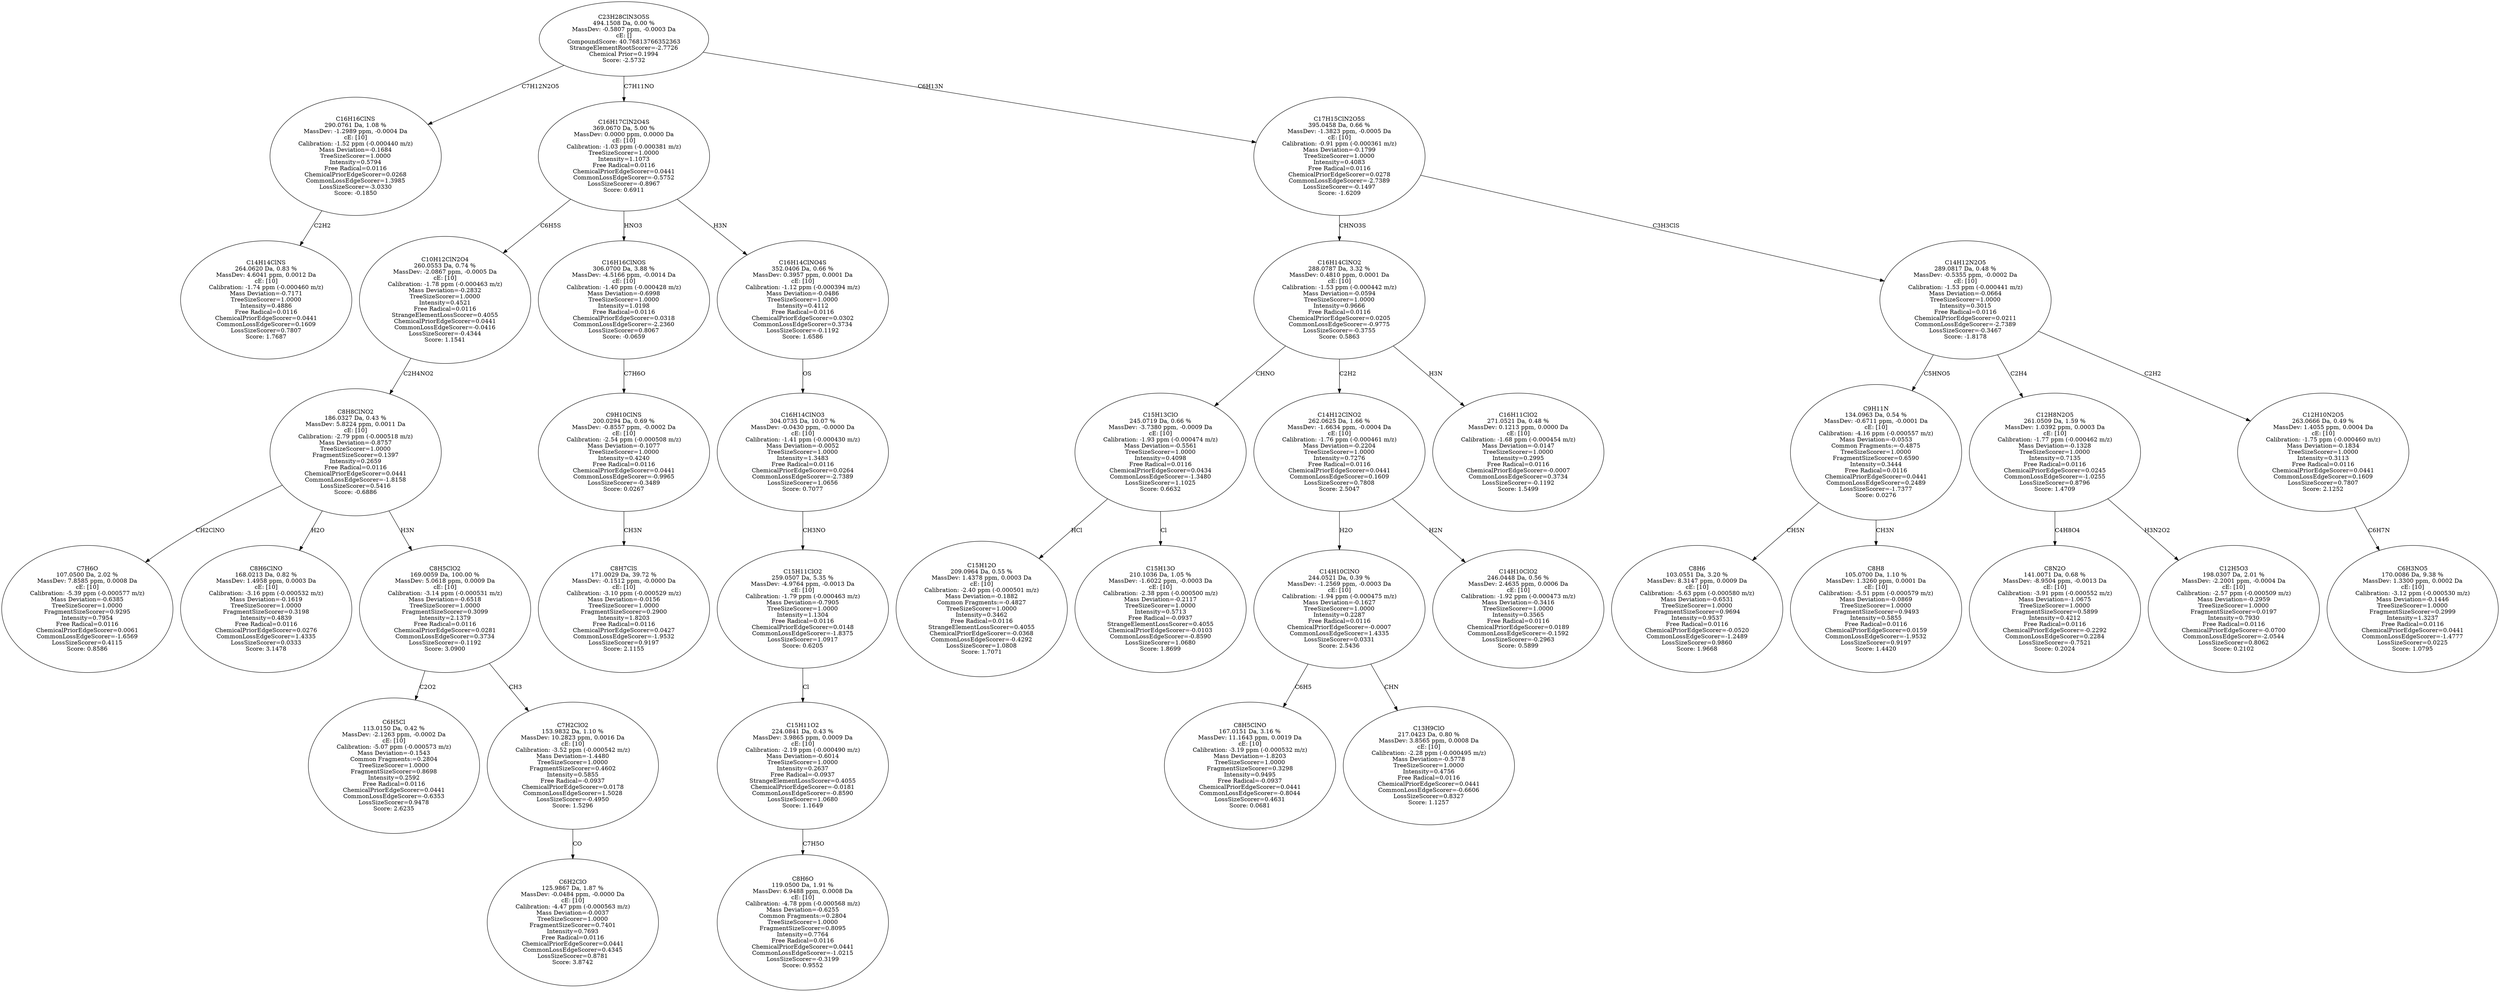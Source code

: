 strict digraph {
v1 [label="C14H14ClNS\n264.0620 Da, 0.83 %\nMassDev: 4.6041 ppm, 0.0012 Da\ncE: [10]\nCalibration: -1.74 ppm (-0.000460 m/z)\nMass Deviation=-0.7171\nTreeSizeScorer=1.0000\nIntensity=0.4886\nFree Radical=0.0116\nChemicalPriorEdgeScorer=0.0441\nCommonLossEdgeScorer=0.1609\nLossSizeScorer=0.7807\nScore: 1.7687"];
v2 [label="C16H16ClNS\n290.0761 Da, 1.08 %\nMassDev: -1.2989 ppm, -0.0004 Da\ncE: [10]\nCalibration: -1.52 ppm (-0.000440 m/z)\nMass Deviation=-0.1684\nTreeSizeScorer=1.0000\nIntensity=0.5794\nFree Radical=0.0116\nChemicalPriorEdgeScorer=0.0268\nCommonLossEdgeScorer=1.3985\nLossSizeScorer=-3.0330\nScore: -0.1850"];
v3 [label="C7H6O\n107.0500 Da, 2.02 %\nMassDev: 7.8585 ppm, 0.0008 Da\ncE: [10]\nCalibration: -5.39 ppm (-0.000577 m/z)\nMass Deviation=-0.6385\nTreeSizeScorer=1.0000\nFragmentSizeScorer=0.9295\nIntensity=0.7954\nFree Radical=0.0116\nChemicalPriorEdgeScorer=0.0061\nCommonLossEdgeScorer=-1.6569\nLossSizeScorer=0.4115\nScore: 0.8586"];
v4 [label="C8H6ClNO\n168.0213 Da, 0.82 %\nMassDev: 1.4958 ppm, 0.0003 Da\ncE: [10]\nCalibration: -3.16 ppm (-0.000532 m/z)\nMass Deviation=-0.1619\nTreeSizeScorer=1.0000\nFragmentSizeScorer=0.3198\nIntensity=0.4839\nFree Radical=0.0116\nChemicalPriorEdgeScorer=0.0276\nCommonLossEdgeScorer=1.4335\nLossSizeScorer=0.0333\nScore: 3.1478"];
v5 [label="C6H5Cl\n113.0150 Da, 0.42 %\nMassDev: -2.1263 ppm, -0.0002 Da\ncE: [10]\nCalibration: -5.07 ppm (-0.000573 m/z)\nMass Deviation=-0.1543\nCommon Fragments:=0.2804\nTreeSizeScorer=1.0000\nFragmentSizeScorer=0.8698\nIntensity=0.2592\nFree Radical=0.0116\nChemicalPriorEdgeScorer=0.0441\nCommonLossEdgeScorer=-0.6353\nLossSizeScorer=0.9478\nScore: 2.6235"];
v6 [label="C6H2ClO\n125.9867 Da, 1.87 %\nMassDev: -0.0484 ppm, -0.0000 Da\ncE: [10]\nCalibration: -4.47 ppm (-0.000563 m/z)\nMass Deviation=-0.0037\nTreeSizeScorer=1.0000\nFragmentSizeScorer=0.7401\nIntensity=0.7693\nFree Radical=0.0116\nChemicalPriorEdgeScorer=0.0441\nCommonLossEdgeScorer=0.4345\nLossSizeScorer=0.8781\nScore: 3.8742"];
v7 [label="C7H2ClO2\n153.9832 Da, 1.10 %\nMassDev: 10.2823 ppm, 0.0016 Da\ncE: [10]\nCalibration: -3.52 ppm (-0.000542 m/z)\nMass Deviation=-1.4480\nTreeSizeScorer=1.0000\nFragmentSizeScorer=0.4602\nIntensity=0.5855\nFree Radical=-0.0937\nChemicalPriorEdgeScorer=0.0178\nCommonLossEdgeScorer=1.5028\nLossSizeScorer=-0.4950\nScore: 1.5296"];
v8 [label="C8H5ClO2\n169.0059 Da, 100.00 %\nMassDev: 5.0618 ppm, 0.0009 Da\ncE: [10]\nCalibration: -3.14 ppm (-0.000531 m/z)\nMass Deviation=-0.6518\nTreeSizeScorer=1.0000\nFragmentSizeScorer=0.3099\nIntensity=2.1379\nFree Radical=0.0116\nChemicalPriorEdgeScorer=0.0281\nCommonLossEdgeScorer=0.3734\nLossSizeScorer=-0.1192\nScore: 3.0900"];
v9 [label="C8H8ClNO2\n186.0327 Da, 0.43 %\nMassDev: 5.8224 ppm, 0.0011 Da\ncE: [10]\nCalibration: -2.79 ppm (-0.000518 m/z)\nMass Deviation=-0.8757\nTreeSizeScorer=1.0000\nFragmentSizeScorer=0.1397\nIntensity=0.2659\nFree Radical=0.0116\nChemicalPriorEdgeScorer=0.0441\nCommonLossEdgeScorer=-1.8158\nLossSizeScorer=0.5416\nScore: -0.6886"];
v10 [label="C10H12ClN2O4\n260.0553 Da, 0.74 %\nMassDev: -2.0867 ppm, -0.0005 Da\ncE: [10]\nCalibration: -1.78 ppm (-0.000463 m/z)\nMass Deviation=-0.2832\nTreeSizeScorer=1.0000\nIntensity=0.4521\nFree Radical=0.0116\nStrangeElementLossScorer=0.4055\nChemicalPriorEdgeScorer=0.0441\nCommonLossEdgeScorer=-0.0416\nLossSizeScorer=-0.4344\nScore: 1.1541"];
v11 [label="C8H7ClS\n171.0029 Da, 39.72 %\nMassDev: -0.1512 ppm, -0.0000 Da\ncE: [10]\nCalibration: -3.10 ppm (-0.000529 m/z)\nMass Deviation=-0.0156\nTreeSizeScorer=1.0000\nFragmentSizeScorer=0.2900\nIntensity=1.8203\nFree Radical=0.0116\nChemicalPriorEdgeScorer=0.0427\nCommonLossEdgeScorer=-1.9532\nLossSizeScorer=0.9197\nScore: 2.1155"];
v12 [label="C9H10ClNS\n200.0294 Da, 0.69 %\nMassDev: -0.8557 ppm, -0.0002 Da\ncE: [10]\nCalibration: -2.54 ppm (-0.000508 m/z)\nMass Deviation=-0.1077\nTreeSizeScorer=1.0000\nIntensity=0.4240\nFree Radical=0.0116\nChemicalPriorEdgeScorer=0.0441\nCommonLossEdgeScorer=-0.9965\nLossSizeScorer=-0.3489\nScore: 0.0267"];
v13 [label="C16H16ClNOS\n306.0700 Da, 3.88 %\nMassDev: -4.5166 ppm, -0.0014 Da\ncE: [10]\nCalibration: -1.40 ppm (-0.000428 m/z)\nMass Deviation=-0.6998\nTreeSizeScorer=1.0000\nIntensity=1.0198\nFree Radical=0.0116\nChemicalPriorEdgeScorer=0.0318\nCommonLossEdgeScorer=-2.2360\nLossSizeScorer=0.8067\nScore: -0.0659"];
v14 [label="C8H6O\n119.0500 Da, 1.91 %\nMassDev: 6.9488 ppm, 0.0008 Da\ncE: [10]\nCalibration: -4.78 ppm (-0.000568 m/z)\nMass Deviation=-0.6255\nCommon Fragments:=0.2804\nTreeSizeScorer=1.0000\nFragmentSizeScorer=0.8095\nIntensity=0.7764\nFree Radical=0.0116\nChemicalPriorEdgeScorer=0.0441\nCommonLossEdgeScorer=-1.0215\nLossSizeScorer=-0.3199\nScore: 0.9552"];
v15 [label="C15H11O2\n224.0841 Da, 0.43 %\nMassDev: 3.9865 ppm, 0.0009 Da\ncE: [10]\nCalibration: -2.19 ppm (-0.000490 m/z)\nMass Deviation=-0.6014\nTreeSizeScorer=1.0000\nIntensity=0.2637\nFree Radical=-0.0937\nStrangeElementLossScorer=0.4055\nChemicalPriorEdgeScorer=-0.0181\nCommonLossEdgeScorer=-0.8590\nLossSizeScorer=1.0680\nScore: 1.1649"];
v16 [label="C15H11ClO2\n259.0507 Da, 5.35 %\nMassDev: -4.9764 ppm, -0.0013 Da\ncE: [10]\nCalibration: -1.79 ppm (-0.000463 m/z)\nMass Deviation=-0.7905\nTreeSizeScorer=1.0000\nIntensity=1.1304\nFree Radical=0.0116\nChemicalPriorEdgeScorer=0.0148\nCommonLossEdgeScorer=-1.8375\nLossSizeScorer=1.0917\nScore: 0.6205"];
v17 [label="C16H14ClNO3\n304.0735 Da, 10.07 %\nMassDev: -0.0430 ppm, -0.0000 Da\ncE: [10]\nCalibration: -1.41 ppm (-0.000430 m/z)\nMass Deviation=-0.0052\nTreeSizeScorer=1.0000\nIntensity=1.3483\nFree Radical=0.0116\nChemicalPriorEdgeScorer=0.0264\nCommonLossEdgeScorer=-2.7389\nLossSizeScorer=1.0656\nScore: 0.7077"];
v18 [label="C16H14ClNO4S\n352.0406 Da, 0.66 %\nMassDev: 0.3957 ppm, 0.0001 Da\ncE: [10]\nCalibration: -1.12 ppm (-0.000394 m/z)\nMass Deviation=-0.0486\nTreeSizeScorer=1.0000\nIntensity=0.4112\nFree Radical=0.0116\nChemicalPriorEdgeScorer=0.0302\nCommonLossEdgeScorer=0.3734\nLossSizeScorer=-0.1192\nScore: 1.6586"];
v19 [label="C16H17ClN2O4S\n369.0670 Da, 5.00 %\nMassDev: 0.0000 ppm, 0.0000 Da\ncE: [10]\nCalibration: -1.03 ppm (-0.000381 m/z)\nTreeSizeScorer=1.0000\nIntensity=1.1073\nFree Radical=0.0116\nChemicalPriorEdgeScorer=0.0441\nCommonLossEdgeScorer=-0.5752\nLossSizeScorer=-0.8967\nScore: 0.6911"];
v20 [label="C15H12O\n209.0964 Da, 0.55 %\nMassDev: 1.4378 ppm, 0.0003 Da\ncE: [10]\nCalibration: -2.40 ppm (-0.000501 m/z)\nMass Deviation=-0.1882\nCommon Fragments:=-0.4827\nTreeSizeScorer=1.0000\nIntensity=0.3462\nFree Radical=0.0116\nStrangeElementLossScorer=0.4055\nChemicalPriorEdgeScorer=-0.0368\nCommonLossEdgeScorer=-0.4292\nLossSizeScorer=1.0808\nScore: 1.7071"];
v21 [label="C15H13O\n210.1036 Da, 1.05 %\nMassDev: -1.6022 ppm, -0.0003 Da\ncE: [10]\nCalibration: -2.38 ppm (-0.000500 m/z)\nMass Deviation=-0.2117\nTreeSizeScorer=1.0000\nIntensity=0.5713\nFree Radical=-0.0937\nStrangeElementLossScorer=0.4055\nChemicalPriorEdgeScorer=-0.0103\nCommonLossEdgeScorer=-0.8590\nLossSizeScorer=1.0680\nScore: 1.8699"];
v22 [label="C15H13ClO\n245.0719 Da, 0.66 %\nMassDev: -3.7380 ppm, -0.0009 Da\ncE: [10]\nCalibration: -1.93 ppm (-0.000474 m/z)\nMass Deviation=-0.5561\nTreeSizeScorer=1.0000\nIntensity=0.4098\nFree Radical=0.0116\nChemicalPriorEdgeScorer=0.0434\nCommonLossEdgeScorer=-1.3480\nLossSizeScorer=1.1025\nScore: 0.6632"];
v23 [label="C8H5ClNO\n167.0151 Da, 3.16 %\nMassDev: 11.1643 ppm, 0.0019 Da\ncE: [10]\nCalibration: -3.19 ppm (-0.000532 m/z)\nMass Deviation=-1.8203\nTreeSizeScorer=1.0000\nFragmentSizeScorer=0.3298\nIntensity=0.9495\nFree Radical=-0.0937\nChemicalPriorEdgeScorer=0.0441\nCommonLossEdgeScorer=-0.8044\nLossSizeScorer=0.4631\nScore: 0.0681"];
v24 [label="C13H9ClO\n217.0423 Da, 0.80 %\nMassDev: 3.8565 ppm, 0.0008 Da\ncE: [10]\nCalibration: -2.28 ppm (-0.000495 m/z)\nMass Deviation=-0.5778\nTreeSizeScorer=1.0000\nIntensity=0.4756\nFree Radical=0.0116\nChemicalPriorEdgeScorer=0.0441\nCommonLossEdgeScorer=-0.6606\nLossSizeScorer=0.8327\nScore: 1.1257"];
v25 [label="C14H10ClNO\n244.0521 Da, 0.39 %\nMassDev: -1.2569 ppm, -0.0003 Da\ncE: [10]\nCalibration: -1.94 ppm (-0.000475 m/z)\nMass Deviation=-0.1627\nTreeSizeScorer=1.0000\nIntensity=0.2287\nFree Radical=0.0116\nChemicalPriorEdgeScorer=-0.0007\nCommonLossEdgeScorer=1.4335\nLossSizeScorer=0.0331\nScore: 2.5436"];
v26 [label="C14H10ClO2\n246.0448 Da, 0.56 %\nMassDev: 2.4635 ppm, 0.0006 Da\ncE: [10]\nCalibration: -1.92 ppm (-0.000473 m/z)\nMass Deviation=-0.3416\nTreeSizeScorer=1.0000\nIntensity=0.3565\nFree Radical=0.0116\nChemicalPriorEdgeScorer=0.0189\nCommonLossEdgeScorer=-0.1592\nLossSizeScorer=-0.2963\nScore: 0.5899"];
v27 [label="C14H12ClNO2\n262.0625 Da, 1.66 %\nMassDev: -1.6634 ppm, -0.0004 Da\ncE: [10]\nCalibration: -1.76 ppm (-0.000461 m/z)\nMass Deviation=-0.2204\nTreeSizeScorer=1.0000\nIntensity=0.7276\nFree Radical=0.0116\nChemicalPriorEdgeScorer=0.0441\nCommonLossEdgeScorer=0.1609\nLossSizeScorer=0.7808\nScore: 2.5047"];
v28 [label="C16H11ClO2\n271.0521 Da, 0.48 %\nMassDev: 0.1213 ppm, 0.0000 Da\ncE: [10]\nCalibration: -1.68 ppm (-0.000454 m/z)\nMass Deviation=-0.0147\nTreeSizeScorer=1.0000\nIntensity=0.2995\nFree Radical=0.0116\nChemicalPriorEdgeScorer=-0.0007\nCommonLossEdgeScorer=0.3734\nLossSizeScorer=-0.1192\nScore: 1.5499"];
v29 [label="C16H14ClNO2\n288.0787 Da, 3.32 %\nMassDev: 0.4810 ppm, 0.0001 Da\ncE: [10]\nCalibration: -1.53 ppm (-0.000442 m/z)\nMass Deviation=-0.0594\nTreeSizeScorer=1.0000\nIntensity=0.9666\nFree Radical=0.0116\nChemicalPriorEdgeScorer=0.0205\nCommonLossEdgeScorer=-0.9775\nLossSizeScorer=-0.3755\nScore: 0.5863"];
v30 [label="C8H6\n103.0551 Da, 3.20 %\nMassDev: 8.3147 ppm, 0.0009 Da\ncE: [10]\nCalibration: -5.63 ppm (-0.000580 m/z)\nMass Deviation=-0.6531\nTreeSizeScorer=1.0000\nFragmentSizeScorer=0.9694\nIntensity=0.9537\nFree Radical=0.0116\nChemicalPriorEdgeScorer=-0.0520\nCommonLossEdgeScorer=-1.2489\nLossSizeScorer=0.9860\nScore: 1.9668"];
v31 [label="C8H8\n105.0700 Da, 1.10 %\nMassDev: 1.3260 ppm, 0.0001 Da\ncE: [10]\nCalibration: -5.51 ppm (-0.000579 m/z)\nMass Deviation=-0.0869\nTreeSizeScorer=1.0000\nFragmentSizeScorer=0.9493\nIntensity=0.5855\nFree Radical=0.0116\nChemicalPriorEdgeScorer=0.0159\nCommonLossEdgeScorer=-1.9532\nLossSizeScorer=0.9197\nScore: 1.4420"];
v32 [label="C9H11N\n134.0963 Da, 0.54 %\nMassDev: -0.6711 ppm, -0.0001 Da\ncE: [10]\nCalibration: -4.16 ppm (-0.000557 m/z)\nMass Deviation=-0.0553\nCommon Fragments:=-0.4875\nTreeSizeScorer=1.0000\nFragmentSizeScorer=0.6590\nIntensity=0.3444\nFree Radical=0.0116\nChemicalPriorEdgeScorer=0.0441\nCommonLossEdgeScorer=0.2489\nLossSizeScorer=-1.7377\nScore: 0.0276"];
v33 [label="C8N2O\n141.0071 Da, 0.68 %\nMassDev: -8.9504 ppm, -0.0013 Da\ncE: [10]\nCalibration: -3.91 ppm (-0.000552 m/z)\nMass Deviation=-1.0675\nTreeSizeScorer=1.0000\nFragmentSizeScorer=0.5899\nIntensity=0.4212\nFree Radical=0.0116\nChemicalPriorEdgeScorer=-0.2292\nCommonLossEdgeScorer=0.2284\nLossSizeScorer=-0.7521\nScore: 0.2024"];
v34 [label="C12H5O3\n198.0307 Da, 2.01 %\nMassDev: -2.2001 ppm, -0.0004 Da\ncE: [10]\nCalibration: -2.57 ppm (-0.000509 m/z)\nMass Deviation=-0.2959\nTreeSizeScorer=1.0000\nFragmentSizeScorer=0.0197\nIntensity=0.7930\nFree Radical=0.0116\nChemicalPriorEdgeScorer=-0.0700\nCommonLossEdgeScorer=-2.0544\nLossSizeScorer=0.8062\nScore: 0.2102"];
v35 [label="C12H8N2O5\n261.0509 Da, 1.59 %\nMassDev: 1.0392 ppm, 0.0003 Da\ncE: [10]\nCalibration: -1.77 ppm (-0.000462 m/z)\nMass Deviation=-0.1328\nTreeSizeScorer=1.0000\nIntensity=0.7135\nFree Radical=0.0116\nChemicalPriorEdgeScorer=0.0245\nCommonLossEdgeScorer=-1.0255\nLossSizeScorer=0.8796\nScore: 1.4709"];
v36 [label="C6H3NO5\n170.0086 Da, 9.38 %\nMassDev: 1.3300 ppm, 0.0002 Da\ncE: [10]\nCalibration: -3.12 ppm (-0.000530 m/z)\nMass Deviation=-0.1446\nTreeSizeScorer=1.0000\nFragmentSizeScorer=0.2999\nIntensity=1.3237\nFree Radical=0.0116\nChemicalPriorEdgeScorer=0.0441\nCommonLossEdgeScorer=-1.4777\nLossSizeScorer=0.0225\nScore: 1.0795"];
v37 [label="C12H10N2O5\n263.0666 Da, 0.49 %\nMassDev: 1.4055 ppm, 0.0004 Da\ncE: [10]\nCalibration: -1.75 ppm (-0.000460 m/z)\nMass Deviation=-0.1834\nTreeSizeScorer=1.0000\nIntensity=0.3113\nFree Radical=0.0116\nChemicalPriorEdgeScorer=0.0441\nCommonLossEdgeScorer=0.1609\nLossSizeScorer=0.7807\nScore: 2.1252"];
v38 [label="C14H12N2O5\n289.0817 Da, 0.48 %\nMassDev: -0.5355 ppm, -0.0002 Da\ncE: [10]\nCalibration: -1.53 ppm (-0.000441 m/z)\nMass Deviation=-0.0664\nTreeSizeScorer=1.0000\nIntensity=0.3015\nFree Radical=0.0116\nChemicalPriorEdgeScorer=0.0211\nCommonLossEdgeScorer=-2.7389\nLossSizeScorer=-0.3467\nScore: -1.8178"];
v39 [label="C17H15ClN2O5S\n395.0458 Da, 0.66 %\nMassDev: -1.3823 ppm, -0.0005 Da\ncE: [10]\nCalibration: -0.91 ppm (-0.000361 m/z)\nMass Deviation=-0.1799\nTreeSizeScorer=1.0000\nIntensity=0.4083\nFree Radical=0.0116\nChemicalPriorEdgeScorer=0.0278\nCommonLossEdgeScorer=-2.7389\nLossSizeScorer=-0.1497\nScore: -1.6209"];
v40 [label="C23H28ClN3O5S\n494.1508 Da, 0.00 %\nMassDev: -0.5807 ppm, -0.0003 Da\ncE: []\nCompoundScore: 40.76813766352363\nStrangeElementRootScorer=-2.7726\nChemical Prior=0.1994\nScore: -2.5732"];
v2 -> v1 [label="C2H2"];
v40 -> v2 [label="C7H12N2O5"];
v9 -> v3 [label="CH2ClNO"];
v9 -> v4 [label="H2O"];
v8 -> v5 [label="C2O2"];
v7 -> v6 [label="CO"];
v8 -> v7 [label="CH3"];
v9 -> v8 [label="H3N"];
v10 -> v9 [label="C2H4NO2"];
v19 -> v10 [label="C6H5S"];
v12 -> v11 [label="CH3N"];
v13 -> v12 [label="C7H6O"];
v19 -> v13 [label="HNO3"];
v15 -> v14 [label="C7H5O"];
v16 -> v15 [label="Cl"];
v17 -> v16 [label="CH3NO"];
v18 -> v17 [label="OS"];
v19 -> v18 [label="H3N"];
v40 -> v19 [label="C7H11NO"];
v22 -> v20 [label="HCl"];
v22 -> v21 [label="Cl"];
v29 -> v22 [label="CHNO"];
v25 -> v23 [label="C6H5"];
v25 -> v24 [label="CHN"];
v27 -> v25 [label="H2O"];
v27 -> v26 [label="H2N"];
v29 -> v27 [label="C2H2"];
v29 -> v28 [label="H3N"];
v39 -> v29 [label="CHNO3S"];
v32 -> v30 [label="CH5N"];
v32 -> v31 [label="CH3N"];
v38 -> v32 [label="C5HNO5"];
v35 -> v33 [label="C4H8O4"];
v35 -> v34 [label="H3N2O2"];
v38 -> v35 [label="C2H4"];
v37 -> v36 [label="C6H7N"];
v38 -> v37 [label="C2H2"];
v39 -> v38 [label="C3H3ClS"];
v40 -> v39 [label="C6H13N"];
}